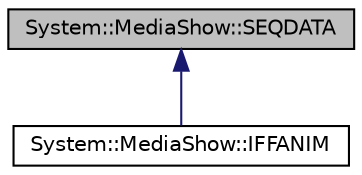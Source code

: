 digraph G
{
  edge [fontname="Helvetica",fontsize="10",labelfontname="Helvetica",labelfontsize="10"];
  node [fontname="Helvetica",fontsize="10",shape=record];
  Node1 [label="System::MediaShow::SEQDATA",height=0.2,width=0.4,color="black", fillcolor="grey75", style="filled" fontcolor="black"];
  Node1 -> Node2 [dir="back",color="midnightblue",fontsize="10",style="solid",fontname="Helvetica"];
  Node2 [label="System::MediaShow::IFFANIM",height=0.2,width=0.4,color="black", fillcolor="white", style="filled",URL="$class_system_1_1_media_show_1_1_i_f_f_a_n_i_m.html"];
}
